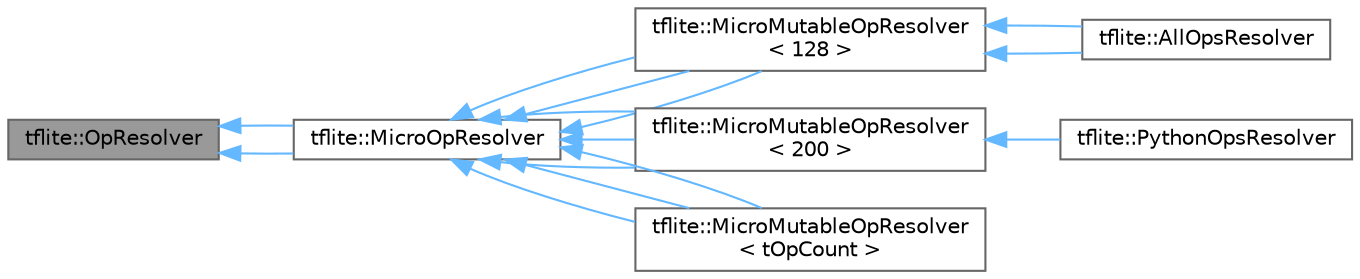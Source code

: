 digraph "tflite::OpResolver"
{
 // LATEX_PDF_SIZE
  bgcolor="transparent";
  edge [fontname=Helvetica,fontsize=10,labelfontname=Helvetica,labelfontsize=10];
  node [fontname=Helvetica,fontsize=10,shape=box,height=0.2,width=0.4];
  rankdir="LR";
  Node1 [id="Node000001",label="tflite::OpResolver",height=0.2,width=0.4,color="gray40", fillcolor="grey60", style="filled", fontcolor="black",tooltip=" "];
  Node1 -> Node2 [id="edge1_Node000001_Node000002",dir="back",color="steelblue1",style="solid",tooltip=" "];
  Node2 [id="Node000002",label="tflite::MicroOpResolver",height=0.2,width=0.4,color="gray40", fillcolor="white", style="filled",URL="$classtflite_1_1_micro_op_resolver.html",tooltip=" "];
  Node2 -> Node3 [id="edge2_Node000002_Node000003",dir="back",color="steelblue1",style="solid",tooltip=" "];
  Node3 [id="Node000003",label="tflite::MicroMutableOpResolver\l\< 128 \>",height=0.2,width=0.4,color="gray40", fillcolor="white", style="filled",URL="$classtflite_1_1_micro_mutable_op_resolver.html",tooltip=" "];
  Node3 -> Node4 [id="edge3_Node000003_Node000004",dir="back",color="steelblue1",style="solid",tooltip=" "];
  Node4 [id="Node000004",label="tflite::AllOpsResolver",height=0.2,width=0.4,color="gray40", fillcolor="white", style="filled",URL="$classtflite_1_1_all_ops_resolver.html",tooltip=" "];
  Node3 -> Node4 [id="edge4_Node000003_Node000004",dir="back",color="steelblue1",style="solid",tooltip=" "];
  Node2 -> Node5 [id="edge5_Node000002_Node000005",dir="back",color="steelblue1",style="solid",tooltip=" "];
  Node5 [id="Node000005",label="tflite::MicroMutableOpResolver\l\< 200 \>",height=0.2,width=0.4,color="gray40", fillcolor="white", style="filled",URL="$classtflite_1_1_micro_mutable_op_resolver.html",tooltip=" "];
  Node5 -> Node6 [id="edge6_Node000005_Node000006",dir="back",color="steelblue1",style="solid",tooltip=" "];
  Node6 [id="Node000006",label="tflite::PythonOpsResolver",height=0.2,width=0.4,color="gray40", fillcolor="white", style="filled",URL="$classtflite_1_1_python_ops_resolver.html",tooltip=" "];
  Node2 -> Node3 [id="edge7_Node000002_Node000003",dir="back",color="steelblue1",style="solid",tooltip=" "];
  Node2 -> Node5 [id="edge8_Node000002_Node000005",dir="back",color="steelblue1",style="solid",tooltip=" "];
  Node2 -> Node3 [id="edge9_Node000002_Node000003",dir="back",color="steelblue1",style="solid",tooltip=" "];
  Node2 -> Node5 [id="edge10_Node000002_Node000005",dir="back",color="steelblue1",style="solid",tooltip=" "];
  Node2 -> Node7 [id="edge11_Node000002_Node000007",dir="back",color="steelblue1",style="solid",tooltip=" "];
  Node7 [id="Node000007",label="tflite::MicroMutableOpResolver\l\< tOpCount \>",height=0.2,width=0.4,color="gray40", fillcolor="white", style="filled",URL="$classtflite_1_1_micro_mutable_op_resolver.html",tooltip=" "];
  Node2 -> Node7 [id="edge12_Node000002_Node000007",dir="back",color="steelblue1",style="solid",tooltip=" "];
  Node2 -> Node7 [id="edge13_Node000002_Node000007",dir="back",color="steelblue1",style="solid",tooltip=" "];
  Node1 -> Node2 [id="edge14_Node000001_Node000002",dir="back",color="steelblue1",style="solid",tooltip=" "];
}
